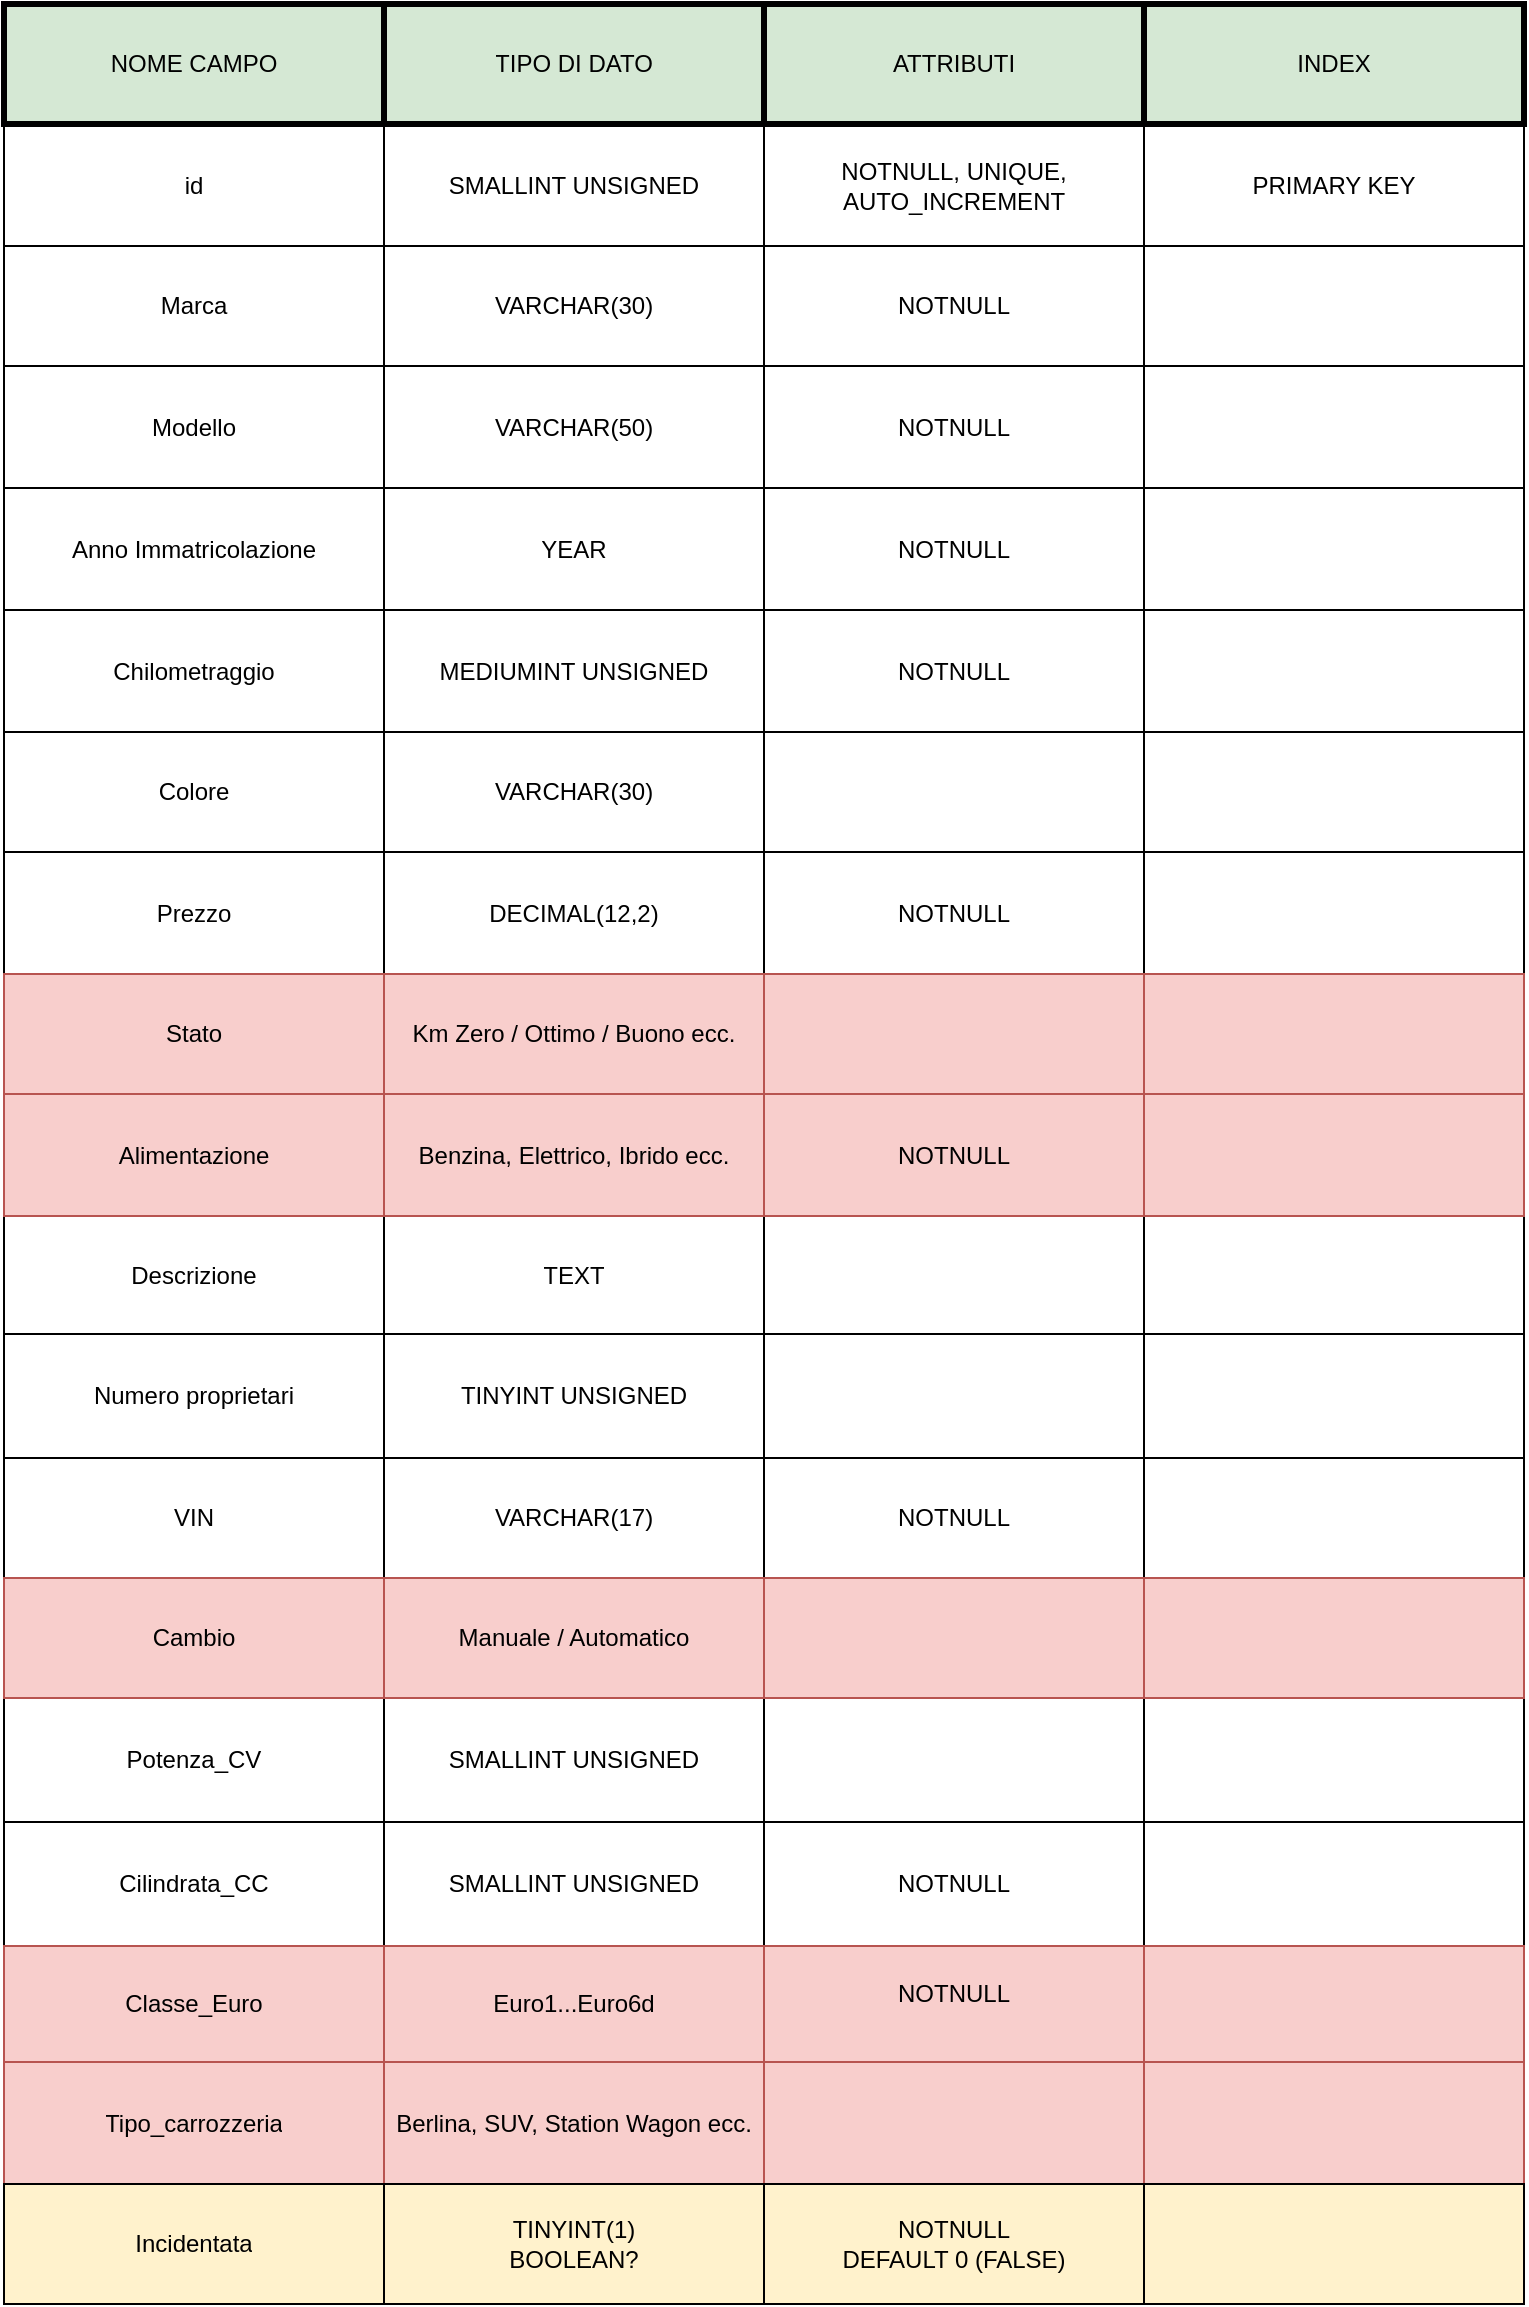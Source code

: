 <mxfile version="21.1.4" type="device">
  <diagram name="Pagina-1" id="V6hheehbaqOLhMfSG9B8">
    <mxGraphModel dx="1103" dy="1727" grid="1" gridSize="10" guides="1" tooltips="1" connect="1" arrows="1" fold="1" page="1" pageScale="1" pageWidth="827" pageHeight="1169" math="0" shadow="0">
      <root>
        <mxCell id="0" />
        <mxCell id="1" parent="0" />
        <mxCell id="Lfg--lELdL62eSdDhvft-1" value="" style="shape=table;startSize=0;container=1;collapsible=0;childLayout=tableLayout;strokeWidth=1;strokeColor=default;swimlaneFillColor=default;perimeterSpacing=1;" vertex="1" parent="1">
          <mxGeometry x="34" y="-1160" width="760" height="1150" as="geometry" />
        </mxCell>
        <mxCell id="Lfg--lELdL62eSdDhvft-2" value="" style="shape=tableRow;horizontal=0;startSize=0;swimlaneHead=0;swimlaneBody=0;strokeColor=inherit;top=0;left=0;bottom=0;right=0;collapsible=0;dropTarget=0;fillColor=none;points=[[0,0.5],[1,0.5]];portConstraint=eastwest;" vertex="1" parent="Lfg--lELdL62eSdDhvft-1">
          <mxGeometry width="760" height="60" as="geometry" />
        </mxCell>
        <mxCell id="Lfg--lELdL62eSdDhvft-3" value="&lt;div&gt;NOME CAMPO&lt;/div&gt;" style="shape=partialRectangle;html=1;whiteSpace=wrap;connectable=0;strokeColor=#000000;overflow=hidden;fillColor=#d5e8d4;top=1;left=1;bottom=1;right=1;pointerEvents=1;strokeWidth=3;perimeterSpacing=1;" vertex="1" parent="Lfg--lELdL62eSdDhvft-2">
          <mxGeometry width="190" height="60" as="geometry">
            <mxRectangle width="190" height="60" as="alternateBounds" />
          </mxGeometry>
        </mxCell>
        <mxCell id="Lfg--lELdL62eSdDhvft-4" value="TIPO DI DATO" style="shape=partialRectangle;html=1;whiteSpace=wrap;connectable=0;strokeColor=#000000;overflow=hidden;fillColor=#d5e8d4;top=1;left=1;bottom=1;right=1;pointerEvents=1;strokeWidth=3;perimeterSpacing=1;" vertex="1" parent="Lfg--lELdL62eSdDhvft-2">
          <mxGeometry x="190" width="190" height="60" as="geometry">
            <mxRectangle width="190" height="60" as="alternateBounds" />
          </mxGeometry>
        </mxCell>
        <mxCell id="Lfg--lELdL62eSdDhvft-5" value="ATTRIBUTI" style="shape=partialRectangle;html=1;whiteSpace=wrap;connectable=0;strokeColor=#000000;overflow=hidden;fillColor=#d5e8d4;top=1;left=1;bottom=1;right=1;pointerEvents=1;strokeWidth=3;perimeterSpacing=1;" vertex="1" parent="Lfg--lELdL62eSdDhvft-2">
          <mxGeometry x="380" width="190" height="60" as="geometry">
            <mxRectangle width="190" height="60" as="alternateBounds" />
          </mxGeometry>
        </mxCell>
        <mxCell id="Lfg--lELdL62eSdDhvft-6" value="INDEX" style="shape=partialRectangle;html=1;whiteSpace=wrap;connectable=0;strokeColor=#000000;overflow=hidden;fillColor=#d5e8d4;top=1;left=1;bottom=1;right=1;pointerEvents=1;strokeWidth=3;perimeterSpacing=1;" vertex="1" parent="Lfg--lELdL62eSdDhvft-2">
          <mxGeometry x="570" width="190" height="60" as="geometry">
            <mxRectangle width="190" height="60" as="alternateBounds" />
          </mxGeometry>
        </mxCell>
        <mxCell id="Lfg--lELdL62eSdDhvft-7" value="" style="shape=tableRow;horizontal=0;startSize=0;swimlaneHead=0;swimlaneBody=0;strokeColor=inherit;top=0;left=0;bottom=0;right=0;collapsible=0;dropTarget=0;fillColor=none;points=[[0,0.5],[1,0.5]];portConstraint=eastwest;" vertex="1" parent="Lfg--lELdL62eSdDhvft-1">
          <mxGeometry y="60" width="760" height="61" as="geometry" />
        </mxCell>
        <mxCell id="Lfg--lELdL62eSdDhvft-8" value="id" style="shape=partialRectangle;html=1;whiteSpace=wrap;connectable=0;strokeColor=inherit;overflow=hidden;fillColor=none;top=0;left=0;bottom=0;right=0;pointerEvents=1;" vertex="1" parent="Lfg--lELdL62eSdDhvft-7">
          <mxGeometry width="190" height="61" as="geometry">
            <mxRectangle width="190" height="61" as="alternateBounds" />
          </mxGeometry>
        </mxCell>
        <mxCell id="Lfg--lELdL62eSdDhvft-9" value="SMALLINT UNSIGNED" style="shape=partialRectangle;html=1;whiteSpace=wrap;connectable=0;strokeColor=inherit;overflow=hidden;fillColor=none;top=0;left=0;bottom=0;right=0;pointerEvents=1;" vertex="1" parent="Lfg--lELdL62eSdDhvft-7">
          <mxGeometry x="190" width="190" height="61" as="geometry">
            <mxRectangle width="190" height="61" as="alternateBounds" />
          </mxGeometry>
        </mxCell>
        <mxCell id="Lfg--lELdL62eSdDhvft-10" value="NOTNULL, UNIQUE, AUTO_INCREMENT" style="shape=partialRectangle;html=1;whiteSpace=wrap;connectable=0;strokeColor=inherit;overflow=hidden;fillColor=none;top=0;left=0;bottom=0;right=0;pointerEvents=1;" vertex="1" parent="Lfg--lELdL62eSdDhvft-7">
          <mxGeometry x="380" width="190" height="61" as="geometry">
            <mxRectangle width="190" height="61" as="alternateBounds" />
          </mxGeometry>
        </mxCell>
        <mxCell id="Lfg--lELdL62eSdDhvft-11" value="PRIMARY KEY" style="shape=partialRectangle;html=1;whiteSpace=wrap;connectable=0;strokeColor=inherit;overflow=hidden;fillColor=none;top=0;left=0;bottom=0;right=0;pointerEvents=1;" vertex="1" parent="Lfg--lELdL62eSdDhvft-7">
          <mxGeometry x="570" width="190" height="61" as="geometry">
            <mxRectangle width="190" height="61" as="alternateBounds" />
          </mxGeometry>
        </mxCell>
        <mxCell id="Lfg--lELdL62eSdDhvft-12" value="" style="shape=tableRow;horizontal=0;startSize=0;swimlaneHead=0;swimlaneBody=0;strokeColor=inherit;top=0;left=0;bottom=0;right=0;collapsible=0;dropTarget=0;fillColor=none;points=[[0,0.5],[1,0.5]];portConstraint=eastwest;" vertex="1" parent="Lfg--lELdL62eSdDhvft-1">
          <mxGeometry y="121" width="760" height="60" as="geometry" />
        </mxCell>
        <mxCell id="Lfg--lELdL62eSdDhvft-13" value="Marca" style="shape=partialRectangle;html=1;whiteSpace=wrap;connectable=0;strokeColor=inherit;overflow=hidden;fillColor=none;top=0;left=0;bottom=0;right=0;pointerEvents=1;" vertex="1" parent="Lfg--lELdL62eSdDhvft-12">
          <mxGeometry width="190" height="60" as="geometry">
            <mxRectangle width="190" height="60" as="alternateBounds" />
          </mxGeometry>
        </mxCell>
        <mxCell id="Lfg--lELdL62eSdDhvft-14" value="VARCHAR(30)" style="shape=partialRectangle;html=1;whiteSpace=wrap;connectable=0;strokeColor=inherit;overflow=hidden;fillColor=none;top=0;left=0;bottom=0;right=0;pointerEvents=1;" vertex="1" parent="Lfg--lELdL62eSdDhvft-12">
          <mxGeometry x="190" width="190" height="60" as="geometry">
            <mxRectangle width="190" height="60" as="alternateBounds" />
          </mxGeometry>
        </mxCell>
        <mxCell id="Lfg--lELdL62eSdDhvft-15" value="NOTNULL" style="shape=partialRectangle;html=1;whiteSpace=wrap;connectable=0;strokeColor=inherit;overflow=hidden;fillColor=none;top=0;left=0;bottom=0;right=0;pointerEvents=1;" vertex="1" parent="Lfg--lELdL62eSdDhvft-12">
          <mxGeometry x="380" width="190" height="60" as="geometry">
            <mxRectangle width="190" height="60" as="alternateBounds" />
          </mxGeometry>
        </mxCell>
        <mxCell id="Lfg--lELdL62eSdDhvft-16" value="" style="shape=partialRectangle;html=1;whiteSpace=wrap;connectable=0;strokeColor=inherit;overflow=hidden;fillColor=none;top=0;left=0;bottom=0;right=0;pointerEvents=1;" vertex="1" parent="Lfg--lELdL62eSdDhvft-12">
          <mxGeometry x="570" width="190" height="60" as="geometry">
            <mxRectangle width="190" height="60" as="alternateBounds" />
          </mxGeometry>
        </mxCell>
        <mxCell id="Lfg--lELdL62eSdDhvft-17" value="" style="shape=tableRow;horizontal=0;startSize=0;swimlaneHead=0;swimlaneBody=0;strokeColor=inherit;top=0;left=0;bottom=0;right=0;collapsible=0;dropTarget=0;fillColor=none;points=[[0,0.5],[1,0.5]];portConstraint=eastwest;" vertex="1" parent="Lfg--lELdL62eSdDhvft-1">
          <mxGeometry y="181" width="760" height="61" as="geometry" />
        </mxCell>
        <mxCell id="Lfg--lELdL62eSdDhvft-18" value="Modello" style="shape=partialRectangle;html=1;whiteSpace=wrap;connectable=0;strokeColor=inherit;overflow=hidden;fillColor=none;top=0;left=0;bottom=0;right=0;pointerEvents=1;" vertex="1" parent="Lfg--lELdL62eSdDhvft-17">
          <mxGeometry width="190" height="61" as="geometry">
            <mxRectangle width="190" height="61" as="alternateBounds" />
          </mxGeometry>
        </mxCell>
        <mxCell id="Lfg--lELdL62eSdDhvft-19" value="&lt;div&gt;VARCHAR(50)&lt;/div&gt;" style="shape=partialRectangle;html=1;whiteSpace=wrap;connectable=0;strokeColor=inherit;overflow=hidden;fillColor=none;top=0;left=0;bottom=0;right=0;pointerEvents=1;" vertex="1" parent="Lfg--lELdL62eSdDhvft-17">
          <mxGeometry x="190" width="190" height="61" as="geometry">
            <mxRectangle width="190" height="61" as="alternateBounds" />
          </mxGeometry>
        </mxCell>
        <mxCell id="Lfg--lELdL62eSdDhvft-20" value="NOTNULL" style="shape=partialRectangle;html=1;whiteSpace=wrap;connectable=0;strokeColor=inherit;overflow=hidden;fillColor=none;top=0;left=0;bottom=0;right=0;pointerEvents=1;" vertex="1" parent="Lfg--lELdL62eSdDhvft-17">
          <mxGeometry x="380" width="190" height="61" as="geometry">
            <mxRectangle width="190" height="61" as="alternateBounds" />
          </mxGeometry>
        </mxCell>
        <mxCell id="Lfg--lELdL62eSdDhvft-21" value="" style="shape=partialRectangle;html=1;whiteSpace=wrap;connectable=0;strokeColor=inherit;overflow=hidden;fillColor=none;top=0;left=0;bottom=0;right=0;pointerEvents=1;" vertex="1" parent="Lfg--lELdL62eSdDhvft-17">
          <mxGeometry x="570" width="190" height="61" as="geometry">
            <mxRectangle width="190" height="61" as="alternateBounds" />
          </mxGeometry>
        </mxCell>
        <mxCell id="Lfg--lELdL62eSdDhvft-22" value="" style="shape=tableRow;horizontal=0;startSize=0;swimlaneHead=0;swimlaneBody=0;strokeColor=inherit;top=0;left=0;bottom=0;right=0;collapsible=0;dropTarget=0;fillColor=none;points=[[0,0.5],[1,0.5]];portConstraint=eastwest;" vertex="1" parent="Lfg--lELdL62eSdDhvft-1">
          <mxGeometry y="242" width="760" height="61" as="geometry" />
        </mxCell>
        <mxCell id="Lfg--lELdL62eSdDhvft-23" value="Anno Immatricolazione" style="shape=partialRectangle;html=1;whiteSpace=wrap;connectable=0;strokeColor=inherit;overflow=hidden;fillColor=none;top=0;left=0;bottom=0;right=0;pointerEvents=1;" vertex="1" parent="Lfg--lELdL62eSdDhvft-22">
          <mxGeometry width="190" height="61" as="geometry">
            <mxRectangle width="190" height="61" as="alternateBounds" />
          </mxGeometry>
        </mxCell>
        <mxCell id="Lfg--lELdL62eSdDhvft-24" value="YEAR" style="shape=partialRectangle;html=1;whiteSpace=wrap;connectable=0;strokeColor=inherit;overflow=hidden;fillColor=none;top=0;left=0;bottom=0;right=0;pointerEvents=1;" vertex="1" parent="Lfg--lELdL62eSdDhvft-22">
          <mxGeometry x="190" width="190" height="61" as="geometry">
            <mxRectangle width="190" height="61" as="alternateBounds" />
          </mxGeometry>
        </mxCell>
        <mxCell id="Lfg--lELdL62eSdDhvft-25" value="NOTNULL" style="shape=partialRectangle;html=1;whiteSpace=wrap;connectable=0;strokeColor=inherit;overflow=hidden;fillColor=none;top=0;left=0;bottom=0;right=0;pointerEvents=1;" vertex="1" parent="Lfg--lELdL62eSdDhvft-22">
          <mxGeometry x="380" width="190" height="61" as="geometry">
            <mxRectangle width="190" height="61" as="alternateBounds" />
          </mxGeometry>
        </mxCell>
        <mxCell id="Lfg--lELdL62eSdDhvft-26" value="" style="shape=partialRectangle;html=1;whiteSpace=wrap;connectable=0;strokeColor=inherit;overflow=hidden;fillColor=none;top=0;left=0;bottom=0;right=0;pointerEvents=1;" vertex="1" parent="Lfg--lELdL62eSdDhvft-22">
          <mxGeometry x="570" width="190" height="61" as="geometry">
            <mxRectangle width="190" height="61" as="alternateBounds" />
          </mxGeometry>
        </mxCell>
        <mxCell id="Lfg--lELdL62eSdDhvft-27" value="" style="shape=tableRow;horizontal=0;startSize=0;swimlaneHead=0;swimlaneBody=0;strokeColor=inherit;top=0;left=0;bottom=0;right=0;collapsible=0;dropTarget=0;fillColor=none;points=[[0,0.5],[1,0.5]];portConstraint=eastwest;" vertex="1" parent="Lfg--lELdL62eSdDhvft-1">
          <mxGeometry y="303" width="760" height="61" as="geometry" />
        </mxCell>
        <mxCell id="Lfg--lELdL62eSdDhvft-28" value="Chilometraggio" style="shape=partialRectangle;html=1;whiteSpace=wrap;connectable=0;strokeColor=inherit;overflow=hidden;fillColor=none;top=0;left=0;bottom=0;right=0;pointerEvents=1;" vertex="1" parent="Lfg--lELdL62eSdDhvft-27">
          <mxGeometry width="190" height="61" as="geometry">
            <mxRectangle width="190" height="61" as="alternateBounds" />
          </mxGeometry>
        </mxCell>
        <mxCell id="Lfg--lELdL62eSdDhvft-29" value="MEDIUMINT UNSIGNED" style="shape=partialRectangle;html=1;whiteSpace=wrap;connectable=0;strokeColor=inherit;overflow=hidden;fillColor=none;top=0;left=0;bottom=0;right=0;pointerEvents=1;" vertex="1" parent="Lfg--lELdL62eSdDhvft-27">
          <mxGeometry x="190" width="190" height="61" as="geometry">
            <mxRectangle width="190" height="61" as="alternateBounds" />
          </mxGeometry>
        </mxCell>
        <mxCell id="Lfg--lELdL62eSdDhvft-30" value="NOTNULL" style="shape=partialRectangle;html=1;whiteSpace=wrap;connectable=0;strokeColor=inherit;overflow=hidden;fillColor=none;top=0;left=0;bottom=0;right=0;pointerEvents=1;" vertex="1" parent="Lfg--lELdL62eSdDhvft-27">
          <mxGeometry x="380" width="190" height="61" as="geometry">
            <mxRectangle width="190" height="61" as="alternateBounds" />
          </mxGeometry>
        </mxCell>
        <mxCell id="Lfg--lELdL62eSdDhvft-31" value="" style="shape=partialRectangle;html=1;whiteSpace=wrap;connectable=0;strokeColor=inherit;overflow=hidden;fillColor=none;top=0;left=0;bottom=0;right=0;pointerEvents=1;" vertex="1" parent="Lfg--lELdL62eSdDhvft-27">
          <mxGeometry x="570" width="190" height="61" as="geometry">
            <mxRectangle width="190" height="61" as="alternateBounds" />
          </mxGeometry>
        </mxCell>
        <mxCell id="Lfg--lELdL62eSdDhvft-32" value="" style="shape=tableRow;horizontal=0;startSize=0;swimlaneHead=0;swimlaneBody=0;strokeColor=inherit;top=0;left=0;bottom=0;right=0;collapsible=0;dropTarget=0;fillColor=none;points=[[0,0.5],[1,0.5]];portConstraint=eastwest;" vertex="1" parent="Lfg--lELdL62eSdDhvft-1">
          <mxGeometry y="364" width="760" height="60" as="geometry" />
        </mxCell>
        <mxCell id="Lfg--lELdL62eSdDhvft-33" value="Colore" style="shape=partialRectangle;html=1;whiteSpace=wrap;connectable=0;strokeColor=inherit;overflow=hidden;fillColor=none;top=0;left=0;bottom=0;right=0;pointerEvents=1;" vertex="1" parent="Lfg--lELdL62eSdDhvft-32">
          <mxGeometry width="190" height="60" as="geometry">
            <mxRectangle width="190" height="60" as="alternateBounds" />
          </mxGeometry>
        </mxCell>
        <mxCell id="Lfg--lELdL62eSdDhvft-34" value="VARCHAR(30)" style="shape=partialRectangle;html=1;whiteSpace=wrap;connectable=0;strokeColor=inherit;overflow=hidden;fillColor=none;top=0;left=0;bottom=0;right=0;pointerEvents=1;" vertex="1" parent="Lfg--lELdL62eSdDhvft-32">
          <mxGeometry x="190" width="190" height="60" as="geometry">
            <mxRectangle width="190" height="60" as="alternateBounds" />
          </mxGeometry>
        </mxCell>
        <mxCell id="Lfg--lELdL62eSdDhvft-35" value="" style="shape=partialRectangle;html=1;whiteSpace=wrap;connectable=0;strokeColor=inherit;overflow=hidden;fillColor=none;top=0;left=0;bottom=0;right=0;pointerEvents=1;" vertex="1" parent="Lfg--lELdL62eSdDhvft-32">
          <mxGeometry x="380" width="190" height="60" as="geometry">
            <mxRectangle width="190" height="60" as="alternateBounds" />
          </mxGeometry>
        </mxCell>
        <mxCell id="Lfg--lELdL62eSdDhvft-36" value="" style="shape=partialRectangle;html=1;whiteSpace=wrap;connectable=0;strokeColor=inherit;overflow=hidden;fillColor=none;top=0;left=0;bottom=0;right=0;pointerEvents=1;" vertex="1" parent="Lfg--lELdL62eSdDhvft-32">
          <mxGeometry x="570" width="190" height="60" as="geometry">
            <mxRectangle width="190" height="60" as="alternateBounds" />
          </mxGeometry>
        </mxCell>
        <mxCell id="Lfg--lELdL62eSdDhvft-37" value="" style="shape=tableRow;horizontal=0;startSize=0;swimlaneHead=0;swimlaneBody=0;strokeColor=inherit;top=0;left=0;bottom=0;right=0;collapsible=0;dropTarget=0;fillColor=none;points=[[0,0.5],[1,0.5]];portConstraint=eastwest;" vertex="1" parent="Lfg--lELdL62eSdDhvft-1">
          <mxGeometry y="424" width="760" height="61" as="geometry" />
        </mxCell>
        <mxCell id="Lfg--lELdL62eSdDhvft-38" value="Prezzo" style="shape=partialRectangle;html=1;whiteSpace=wrap;connectable=0;strokeColor=inherit;overflow=hidden;fillColor=none;top=0;left=0;bottom=0;right=0;pointerEvents=1;" vertex="1" parent="Lfg--lELdL62eSdDhvft-37">
          <mxGeometry width="190" height="61" as="geometry">
            <mxRectangle width="190" height="61" as="alternateBounds" />
          </mxGeometry>
        </mxCell>
        <mxCell id="Lfg--lELdL62eSdDhvft-39" value="&lt;div&gt;DECIMAL(12,2)&lt;/div&gt;" style="shape=partialRectangle;html=1;whiteSpace=wrap;connectable=0;strokeColor=inherit;overflow=hidden;fillColor=none;top=0;left=0;bottom=0;right=0;pointerEvents=1;" vertex="1" parent="Lfg--lELdL62eSdDhvft-37">
          <mxGeometry x="190" width="190" height="61" as="geometry">
            <mxRectangle width="190" height="61" as="alternateBounds" />
          </mxGeometry>
        </mxCell>
        <mxCell id="Lfg--lELdL62eSdDhvft-40" value="NOTNULL" style="shape=partialRectangle;html=1;whiteSpace=wrap;connectable=0;strokeColor=inherit;overflow=hidden;fillColor=none;top=0;left=0;bottom=0;right=0;pointerEvents=1;" vertex="1" parent="Lfg--lELdL62eSdDhvft-37">
          <mxGeometry x="380" width="190" height="61" as="geometry">
            <mxRectangle width="190" height="61" as="alternateBounds" />
          </mxGeometry>
        </mxCell>
        <mxCell id="Lfg--lELdL62eSdDhvft-41" value="" style="shape=partialRectangle;html=1;whiteSpace=wrap;connectable=0;strokeColor=inherit;overflow=hidden;fillColor=none;top=0;left=0;bottom=0;right=0;pointerEvents=1;" vertex="1" parent="Lfg--lELdL62eSdDhvft-37">
          <mxGeometry x="570" width="190" height="61" as="geometry">
            <mxRectangle width="190" height="61" as="alternateBounds" />
          </mxGeometry>
        </mxCell>
        <mxCell id="Lfg--lELdL62eSdDhvft-42" value="" style="shape=tableRow;horizontal=0;startSize=0;swimlaneHead=0;swimlaneBody=0;strokeColor=inherit;top=0;left=0;bottom=0;right=0;collapsible=0;dropTarget=0;fillColor=none;points=[[0,0.5],[1,0.5]];portConstraint=eastwest;" vertex="1" parent="Lfg--lELdL62eSdDhvft-1">
          <mxGeometry y="485" width="760" height="60" as="geometry" />
        </mxCell>
        <mxCell id="Lfg--lELdL62eSdDhvft-43" value="Stato" style="shape=partialRectangle;html=1;whiteSpace=wrap;connectable=0;strokeColor=#b85450;overflow=hidden;fillColor=#f8cecc;top=1;left=1;bottom=1;right=1;pointerEvents=1;" vertex="1" parent="Lfg--lELdL62eSdDhvft-42">
          <mxGeometry width="190" height="60" as="geometry">
            <mxRectangle width="190" height="60" as="alternateBounds" />
          </mxGeometry>
        </mxCell>
        <mxCell id="Lfg--lELdL62eSdDhvft-44" value="Km Zero / Ottimo / Buono ecc." style="shape=partialRectangle;html=1;whiteSpace=wrap;connectable=0;strokeColor=#b85450;overflow=hidden;fillColor=#f8cecc;top=1;left=1;bottom=1;right=1;pointerEvents=1;" vertex="1" parent="Lfg--lELdL62eSdDhvft-42">
          <mxGeometry x="190" width="190" height="60" as="geometry">
            <mxRectangle width="190" height="60" as="alternateBounds" />
          </mxGeometry>
        </mxCell>
        <mxCell id="Lfg--lELdL62eSdDhvft-45" value="" style="shape=partialRectangle;html=1;whiteSpace=wrap;connectable=0;strokeColor=#b85450;overflow=hidden;fillColor=#f8cecc;top=1;left=1;bottom=1;right=1;pointerEvents=1;" vertex="1" parent="Lfg--lELdL62eSdDhvft-42">
          <mxGeometry x="380" width="190" height="60" as="geometry">
            <mxRectangle width="190" height="60" as="alternateBounds" />
          </mxGeometry>
        </mxCell>
        <mxCell id="Lfg--lELdL62eSdDhvft-46" value="" style="shape=partialRectangle;html=1;whiteSpace=wrap;connectable=0;strokeColor=#b85450;overflow=hidden;fillColor=#f8cecc;top=1;left=1;bottom=1;right=1;pointerEvents=1;" vertex="1" parent="Lfg--lELdL62eSdDhvft-42">
          <mxGeometry x="570" width="190" height="60" as="geometry">
            <mxRectangle width="190" height="60" as="alternateBounds" />
          </mxGeometry>
        </mxCell>
        <mxCell id="Lfg--lELdL62eSdDhvft-47" value="" style="shape=tableRow;horizontal=0;startSize=0;swimlaneHead=0;swimlaneBody=0;strokeColor=inherit;top=0;left=0;bottom=0;right=0;collapsible=0;dropTarget=0;fillColor=none;points=[[0,0.5],[1,0.5]];portConstraint=eastwest;" vertex="1" parent="Lfg--lELdL62eSdDhvft-1">
          <mxGeometry y="545" width="760" height="61" as="geometry" />
        </mxCell>
        <mxCell id="Lfg--lELdL62eSdDhvft-48" value="Alimentazione" style="shape=partialRectangle;html=1;whiteSpace=wrap;connectable=0;strokeColor=#b85450;overflow=hidden;fillColor=#f8cecc;top=1;left=1;bottom=1;right=1;pointerEvents=1;" vertex="1" parent="Lfg--lELdL62eSdDhvft-47">
          <mxGeometry width="190" height="61" as="geometry">
            <mxRectangle width="190" height="61" as="alternateBounds" />
          </mxGeometry>
        </mxCell>
        <mxCell id="Lfg--lELdL62eSdDhvft-49" value="Benzina, Elettrico, Ibrido ecc." style="shape=partialRectangle;html=1;whiteSpace=wrap;connectable=0;strokeColor=#b85450;overflow=hidden;fillColor=#f8cecc;top=1;left=1;bottom=1;right=1;pointerEvents=1;" vertex="1" parent="Lfg--lELdL62eSdDhvft-47">
          <mxGeometry x="190" width="190" height="61" as="geometry">
            <mxRectangle width="190" height="61" as="alternateBounds" />
          </mxGeometry>
        </mxCell>
        <mxCell id="Lfg--lELdL62eSdDhvft-50" value="NOTNULL" style="shape=partialRectangle;html=1;whiteSpace=wrap;connectable=0;strokeColor=#b85450;overflow=hidden;fillColor=#f8cecc;top=1;left=1;bottom=1;right=1;pointerEvents=1;" vertex="1" parent="Lfg--lELdL62eSdDhvft-47">
          <mxGeometry x="380" width="190" height="61" as="geometry">
            <mxRectangle width="190" height="61" as="alternateBounds" />
          </mxGeometry>
        </mxCell>
        <mxCell id="Lfg--lELdL62eSdDhvft-51" value="" style="shape=partialRectangle;html=1;whiteSpace=wrap;connectable=0;strokeColor=#b85450;overflow=hidden;fillColor=#f8cecc;top=1;left=1;bottom=1;right=1;pointerEvents=1;" vertex="1" parent="Lfg--lELdL62eSdDhvft-47">
          <mxGeometry x="570" width="190" height="61" as="geometry">
            <mxRectangle width="190" height="61" as="alternateBounds" />
          </mxGeometry>
        </mxCell>
        <mxCell id="Lfg--lELdL62eSdDhvft-52" value="" style="shape=tableRow;horizontal=0;startSize=0;swimlaneHead=0;swimlaneBody=0;strokeColor=inherit;top=0;left=0;bottom=0;right=0;collapsible=0;dropTarget=0;fillColor=none;points=[[0,0.5],[1,0.5]];portConstraint=eastwest;" vertex="1" parent="Lfg--lELdL62eSdDhvft-1">
          <mxGeometry y="606" width="760" height="59" as="geometry" />
        </mxCell>
        <mxCell id="Lfg--lELdL62eSdDhvft-53" value="Descrizione" style="shape=partialRectangle;html=1;whiteSpace=wrap;connectable=0;strokeColor=inherit;overflow=hidden;fillColor=none;top=0;left=0;bottom=0;right=0;pointerEvents=1;" vertex="1" parent="Lfg--lELdL62eSdDhvft-52">
          <mxGeometry width="190" height="59" as="geometry">
            <mxRectangle width="190" height="59" as="alternateBounds" />
          </mxGeometry>
        </mxCell>
        <mxCell id="Lfg--lELdL62eSdDhvft-54" value="TEXT" style="shape=partialRectangle;html=1;whiteSpace=wrap;connectable=0;strokeColor=inherit;overflow=hidden;fillColor=none;top=0;left=0;bottom=0;right=0;pointerEvents=1;" vertex="1" parent="Lfg--lELdL62eSdDhvft-52">
          <mxGeometry x="190" width="190" height="59" as="geometry">
            <mxRectangle width="190" height="59" as="alternateBounds" />
          </mxGeometry>
        </mxCell>
        <mxCell id="Lfg--lELdL62eSdDhvft-55" value="" style="shape=partialRectangle;html=1;whiteSpace=wrap;connectable=0;strokeColor=inherit;overflow=hidden;fillColor=none;top=0;left=0;bottom=0;right=0;pointerEvents=1;" vertex="1" parent="Lfg--lELdL62eSdDhvft-52">
          <mxGeometry x="380" width="190" height="59" as="geometry">
            <mxRectangle width="190" height="59" as="alternateBounds" />
          </mxGeometry>
        </mxCell>
        <mxCell id="Lfg--lELdL62eSdDhvft-56" value="" style="shape=partialRectangle;html=1;whiteSpace=wrap;connectable=0;strokeColor=inherit;overflow=hidden;fillColor=none;top=0;left=0;bottom=0;right=0;pointerEvents=1;" vertex="1" parent="Lfg--lELdL62eSdDhvft-52">
          <mxGeometry x="570" width="190" height="59" as="geometry">
            <mxRectangle width="190" height="59" as="alternateBounds" />
          </mxGeometry>
        </mxCell>
        <mxCell id="Lfg--lELdL62eSdDhvft-57" value="" style="shape=tableRow;horizontal=0;startSize=0;swimlaneHead=0;swimlaneBody=0;strokeColor=inherit;top=0;left=0;bottom=0;right=0;collapsible=0;dropTarget=0;fillColor=none;points=[[0,0.5],[1,0.5]];portConstraint=eastwest;" vertex="1" parent="Lfg--lELdL62eSdDhvft-1">
          <mxGeometry y="665" width="760" height="62" as="geometry" />
        </mxCell>
        <mxCell id="Lfg--lELdL62eSdDhvft-58" value="Numero proprietari" style="shape=partialRectangle;html=1;whiteSpace=wrap;connectable=0;strokeColor=inherit;overflow=hidden;fillColor=none;top=0;left=0;bottom=0;right=0;pointerEvents=1;" vertex="1" parent="Lfg--lELdL62eSdDhvft-57">
          <mxGeometry width="190" height="62" as="geometry">
            <mxRectangle width="190" height="62" as="alternateBounds" />
          </mxGeometry>
        </mxCell>
        <mxCell id="Lfg--lELdL62eSdDhvft-59" value="TINYINT UNSIGNED" style="shape=partialRectangle;html=1;whiteSpace=wrap;connectable=0;strokeColor=inherit;overflow=hidden;fillColor=none;top=0;left=0;bottom=0;right=0;pointerEvents=1;" vertex="1" parent="Lfg--lELdL62eSdDhvft-57">
          <mxGeometry x="190" width="190" height="62" as="geometry">
            <mxRectangle width="190" height="62" as="alternateBounds" />
          </mxGeometry>
        </mxCell>
        <mxCell id="Lfg--lELdL62eSdDhvft-60" value="" style="shape=partialRectangle;html=1;whiteSpace=wrap;connectable=0;strokeColor=inherit;overflow=hidden;fillColor=none;top=0;left=0;bottom=0;right=0;pointerEvents=1;" vertex="1" parent="Lfg--lELdL62eSdDhvft-57">
          <mxGeometry x="380" width="190" height="62" as="geometry">
            <mxRectangle width="190" height="62" as="alternateBounds" />
          </mxGeometry>
        </mxCell>
        <mxCell id="Lfg--lELdL62eSdDhvft-61" value="" style="shape=partialRectangle;html=1;whiteSpace=wrap;connectable=0;strokeColor=inherit;overflow=hidden;fillColor=none;top=0;left=0;bottom=0;right=0;pointerEvents=1;" vertex="1" parent="Lfg--lELdL62eSdDhvft-57">
          <mxGeometry x="570" width="190" height="62" as="geometry">
            <mxRectangle width="190" height="62" as="alternateBounds" />
          </mxGeometry>
        </mxCell>
        <mxCell id="Lfg--lELdL62eSdDhvft-62" value="" style="shape=tableRow;horizontal=0;startSize=0;swimlaneHead=0;swimlaneBody=0;strokeColor=inherit;top=0;left=0;bottom=0;right=0;collapsible=0;dropTarget=0;fillColor=none;points=[[0,0.5],[1,0.5]];portConstraint=eastwest;" vertex="1" parent="Lfg--lELdL62eSdDhvft-1">
          <mxGeometry y="727" width="760" height="60" as="geometry" />
        </mxCell>
        <mxCell id="Lfg--lELdL62eSdDhvft-63" value="VIN" style="shape=partialRectangle;html=1;whiteSpace=wrap;connectable=0;strokeColor=inherit;overflow=hidden;fillColor=none;top=0;left=0;bottom=0;right=0;pointerEvents=1;" vertex="1" parent="Lfg--lELdL62eSdDhvft-62">
          <mxGeometry width="190" height="60" as="geometry">
            <mxRectangle width="190" height="60" as="alternateBounds" />
          </mxGeometry>
        </mxCell>
        <mxCell id="Lfg--lELdL62eSdDhvft-64" value="VARCHAR(17)" style="shape=partialRectangle;html=1;whiteSpace=wrap;connectable=0;strokeColor=inherit;overflow=hidden;fillColor=none;top=0;left=0;bottom=0;right=0;pointerEvents=1;" vertex="1" parent="Lfg--lELdL62eSdDhvft-62">
          <mxGeometry x="190" width="190" height="60" as="geometry">
            <mxRectangle width="190" height="60" as="alternateBounds" />
          </mxGeometry>
        </mxCell>
        <mxCell id="Lfg--lELdL62eSdDhvft-65" value="NOTNULL" style="shape=partialRectangle;html=1;whiteSpace=wrap;connectable=0;strokeColor=inherit;overflow=hidden;fillColor=none;top=0;left=0;bottom=0;right=0;pointerEvents=1;" vertex="1" parent="Lfg--lELdL62eSdDhvft-62">
          <mxGeometry x="380" width="190" height="60" as="geometry">
            <mxRectangle width="190" height="60" as="alternateBounds" />
          </mxGeometry>
        </mxCell>
        <mxCell id="Lfg--lELdL62eSdDhvft-66" value="" style="shape=partialRectangle;html=1;whiteSpace=wrap;connectable=0;strokeColor=inherit;overflow=hidden;fillColor=none;top=0;left=0;bottom=0;right=0;pointerEvents=1;" vertex="1" parent="Lfg--lELdL62eSdDhvft-62">
          <mxGeometry x="570" width="190" height="60" as="geometry">
            <mxRectangle width="190" height="60" as="alternateBounds" />
          </mxGeometry>
        </mxCell>
        <mxCell id="Lfg--lELdL62eSdDhvft-67" value="" style="shape=tableRow;horizontal=0;startSize=0;swimlaneHead=0;swimlaneBody=0;strokeColor=inherit;top=0;left=0;bottom=0;right=0;collapsible=0;dropTarget=0;fillColor=none;points=[[0,0.5],[1,0.5]];portConstraint=eastwest;" vertex="1" parent="Lfg--lELdL62eSdDhvft-1">
          <mxGeometry y="787" width="760" height="60" as="geometry" />
        </mxCell>
        <mxCell id="Lfg--lELdL62eSdDhvft-68" value="Cambio" style="shape=partialRectangle;html=1;whiteSpace=wrap;connectable=0;strokeColor=#b85450;overflow=hidden;fillColor=#f8cecc;top=1;left=1;bottom=1;right=1;pointerEvents=1;" vertex="1" parent="Lfg--lELdL62eSdDhvft-67">
          <mxGeometry width="190" height="60" as="geometry">
            <mxRectangle width="190" height="60" as="alternateBounds" />
          </mxGeometry>
        </mxCell>
        <mxCell id="Lfg--lELdL62eSdDhvft-69" value="Manuale / Automatico" style="shape=partialRectangle;html=1;whiteSpace=wrap;connectable=0;strokeColor=#b85450;overflow=hidden;fillColor=#f8cecc;top=1;left=1;bottom=1;right=1;pointerEvents=1;" vertex="1" parent="Lfg--lELdL62eSdDhvft-67">
          <mxGeometry x="190" width="190" height="60" as="geometry">
            <mxRectangle width="190" height="60" as="alternateBounds" />
          </mxGeometry>
        </mxCell>
        <mxCell id="Lfg--lELdL62eSdDhvft-70" value="" style="shape=partialRectangle;html=1;whiteSpace=wrap;connectable=0;strokeColor=#b85450;overflow=hidden;fillColor=#f8cecc;top=1;left=1;bottom=1;right=1;pointerEvents=1;" vertex="1" parent="Lfg--lELdL62eSdDhvft-67">
          <mxGeometry x="380" width="190" height="60" as="geometry">
            <mxRectangle width="190" height="60" as="alternateBounds" />
          </mxGeometry>
        </mxCell>
        <mxCell id="Lfg--lELdL62eSdDhvft-71" value="" style="shape=partialRectangle;html=1;whiteSpace=wrap;connectable=0;strokeColor=#b85450;overflow=hidden;fillColor=#f8cecc;top=1;left=1;bottom=1;right=1;pointerEvents=1;" vertex="1" parent="Lfg--lELdL62eSdDhvft-67">
          <mxGeometry x="570" width="190" height="60" as="geometry">
            <mxRectangle width="190" height="60" as="alternateBounds" />
          </mxGeometry>
        </mxCell>
        <mxCell id="Lfg--lELdL62eSdDhvft-72" value="" style="shape=tableRow;horizontal=0;startSize=0;swimlaneHead=0;swimlaneBody=0;strokeColor=inherit;top=0;left=0;bottom=0;right=0;collapsible=0;dropTarget=0;fillColor=none;points=[[0,0.5],[1,0.5]];portConstraint=eastwest;" vertex="1" parent="Lfg--lELdL62eSdDhvft-1">
          <mxGeometry y="847" width="760" height="62" as="geometry" />
        </mxCell>
        <mxCell id="Lfg--lELdL62eSdDhvft-73" value="Potenza_CV" style="shape=partialRectangle;html=1;whiteSpace=wrap;connectable=0;strokeColor=inherit;overflow=hidden;fillColor=none;top=0;left=0;bottom=0;right=0;pointerEvents=1;" vertex="1" parent="Lfg--lELdL62eSdDhvft-72">
          <mxGeometry width="190" height="62" as="geometry">
            <mxRectangle width="190" height="62" as="alternateBounds" />
          </mxGeometry>
        </mxCell>
        <mxCell id="Lfg--lELdL62eSdDhvft-74" value="SMALLINT UNSIGNED" style="shape=partialRectangle;html=1;whiteSpace=wrap;connectable=0;strokeColor=inherit;overflow=hidden;fillColor=none;top=0;left=0;bottom=0;right=0;pointerEvents=1;" vertex="1" parent="Lfg--lELdL62eSdDhvft-72">
          <mxGeometry x="190" width="190" height="62" as="geometry">
            <mxRectangle width="190" height="62" as="alternateBounds" />
          </mxGeometry>
        </mxCell>
        <mxCell id="Lfg--lELdL62eSdDhvft-75" value="" style="shape=partialRectangle;html=1;whiteSpace=wrap;connectable=0;strokeColor=inherit;overflow=hidden;fillColor=none;top=0;left=0;bottom=0;right=0;pointerEvents=1;" vertex="1" parent="Lfg--lELdL62eSdDhvft-72">
          <mxGeometry x="380" width="190" height="62" as="geometry">
            <mxRectangle width="190" height="62" as="alternateBounds" />
          </mxGeometry>
        </mxCell>
        <mxCell id="Lfg--lELdL62eSdDhvft-76" value="" style="shape=partialRectangle;html=1;whiteSpace=wrap;connectable=0;strokeColor=inherit;overflow=hidden;fillColor=none;top=0;left=0;bottom=0;right=0;pointerEvents=1;" vertex="1" parent="Lfg--lELdL62eSdDhvft-72">
          <mxGeometry x="570" width="190" height="62" as="geometry">
            <mxRectangle width="190" height="62" as="alternateBounds" />
          </mxGeometry>
        </mxCell>
        <mxCell id="Lfg--lELdL62eSdDhvft-192" value="" style="shape=tableRow;horizontal=0;startSize=0;swimlaneHead=0;swimlaneBody=0;strokeColor=inherit;top=0;left=0;bottom=0;right=0;collapsible=0;dropTarget=0;fillColor=none;points=[[0,0.5],[1,0.5]];portConstraint=eastwest;" vertex="1" parent="Lfg--lELdL62eSdDhvft-1">
          <mxGeometry y="909" width="760" height="62" as="geometry" />
        </mxCell>
        <mxCell id="Lfg--lELdL62eSdDhvft-193" value="Cilindrata_CC" style="shape=partialRectangle;html=1;whiteSpace=wrap;connectable=0;strokeColor=inherit;overflow=hidden;fillColor=none;top=0;left=0;bottom=0;right=0;pointerEvents=1;" vertex="1" parent="Lfg--lELdL62eSdDhvft-192">
          <mxGeometry width="190" height="62" as="geometry">
            <mxRectangle width="190" height="62" as="alternateBounds" />
          </mxGeometry>
        </mxCell>
        <mxCell id="Lfg--lELdL62eSdDhvft-194" value="SMALLINT UNSIGNED" style="shape=partialRectangle;html=1;whiteSpace=wrap;connectable=0;strokeColor=inherit;overflow=hidden;fillColor=none;top=0;left=0;bottom=0;right=0;pointerEvents=1;" vertex="1" parent="Lfg--lELdL62eSdDhvft-192">
          <mxGeometry x="190" width="190" height="62" as="geometry">
            <mxRectangle width="190" height="62" as="alternateBounds" />
          </mxGeometry>
        </mxCell>
        <mxCell id="Lfg--lELdL62eSdDhvft-195" value="NOTNULL" style="shape=partialRectangle;html=1;whiteSpace=wrap;connectable=0;strokeColor=inherit;overflow=hidden;fillColor=none;top=0;left=0;bottom=0;right=0;pointerEvents=1;" vertex="1" parent="Lfg--lELdL62eSdDhvft-192">
          <mxGeometry x="380" width="190" height="62" as="geometry">
            <mxRectangle width="190" height="62" as="alternateBounds" />
          </mxGeometry>
        </mxCell>
        <mxCell id="Lfg--lELdL62eSdDhvft-196" value="" style="shape=partialRectangle;html=1;whiteSpace=wrap;connectable=0;strokeColor=inherit;overflow=hidden;fillColor=none;top=0;left=0;bottom=0;right=0;pointerEvents=1;" vertex="1" parent="Lfg--lELdL62eSdDhvft-192">
          <mxGeometry x="570" width="190" height="62" as="geometry">
            <mxRectangle width="190" height="62" as="alternateBounds" />
          </mxGeometry>
        </mxCell>
        <mxCell id="Lfg--lELdL62eSdDhvft-207" value="" style="shape=tableRow;horizontal=0;startSize=0;swimlaneHead=0;swimlaneBody=0;strokeColor=inherit;top=0;left=0;bottom=0;right=0;collapsible=0;dropTarget=0;fillColor=none;points=[[0,0.5],[1,0.5]];portConstraint=eastwest;" vertex="1" parent="Lfg--lELdL62eSdDhvft-1">
          <mxGeometry y="971" width="760" height="58" as="geometry" />
        </mxCell>
        <mxCell id="Lfg--lELdL62eSdDhvft-208" value="&lt;div&gt;Classe_Euro&lt;/div&gt;" style="shape=partialRectangle;html=1;whiteSpace=wrap;connectable=0;strokeColor=#b85450;overflow=hidden;fillColor=#f8cecc;top=1;left=1;bottom=1;right=1;pointerEvents=1;" vertex="1" parent="Lfg--lELdL62eSdDhvft-207">
          <mxGeometry width="190" height="58" as="geometry">
            <mxRectangle width="190" height="58" as="alternateBounds" />
          </mxGeometry>
        </mxCell>
        <mxCell id="Lfg--lELdL62eSdDhvft-209" value="Euro1...Euro6d" style="shape=partialRectangle;html=1;whiteSpace=wrap;connectable=0;strokeColor=#b85450;overflow=hidden;fillColor=#f8cecc;top=1;left=1;bottom=1;right=1;pointerEvents=1;" vertex="1" parent="Lfg--lELdL62eSdDhvft-207">
          <mxGeometry x="190" width="190" height="58" as="geometry">
            <mxRectangle width="190" height="58" as="alternateBounds" />
          </mxGeometry>
        </mxCell>
        <mxCell id="Lfg--lELdL62eSdDhvft-210" value="&#xa;NOTNULL&#xa;&#xa;" style="shape=partialRectangle;html=1;whiteSpace=wrap;connectable=0;strokeColor=#b85450;overflow=hidden;fillColor=#f8cecc;top=1;left=1;bottom=1;right=1;pointerEvents=1;" vertex="1" parent="Lfg--lELdL62eSdDhvft-207">
          <mxGeometry x="380" width="190" height="58" as="geometry">
            <mxRectangle width="190" height="58" as="alternateBounds" />
          </mxGeometry>
        </mxCell>
        <mxCell id="Lfg--lELdL62eSdDhvft-211" value="" style="shape=partialRectangle;html=1;whiteSpace=wrap;connectable=0;strokeColor=#b85450;overflow=hidden;fillColor=#f8cecc;top=1;left=1;bottom=1;right=1;pointerEvents=1;" vertex="1" parent="Lfg--lELdL62eSdDhvft-207">
          <mxGeometry x="570" width="190" height="58" as="geometry">
            <mxRectangle width="190" height="58" as="alternateBounds" />
          </mxGeometry>
        </mxCell>
        <mxCell id="Lfg--lELdL62eSdDhvft-292" value="" style="shape=tableRow;horizontal=0;startSize=0;swimlaneHead=0;swimlaneBody=0;strokeColor=inherit;top=0;left=0;bottom=0;right=0;collapsible=0;dropTarget=0;fillColor=none;points=[[0,0.5],[1,0.5]];portConstraint=eastwest;" vertex="1" parent="Lfg--lELdL62eSdDhvft-1">
          <mxGeometry y="1029" width="760" height="61" as="geometry" />
        </mxCell>
        <mxCell id="Lfg--lELdL62eSdDhvft-293" value="Tipo_carrozzeria" style="shape=partialRectangle;html=1;whiteSpace=wrap;connectable=0;strokeColor=#b85450;overflow=hidden;fillColor=#f8cecc;top=1;left=1;bottom=1;right=1;pointerEvents=1;" vertex="1" parent="Lfg--lELdL62eSdDhvft-292">
          <mxGeometry width="190" height="61" as="geometry">
            <mxRectangle width="190" height="61" as="alternateBounds" />
          </mxGeometry>
        </mxCell>
        <mxCell id="Lfg--lELdL62eSdDhvft-294" value="Berlina, SUV, Station Wagon ecc." style="shape=partialRectangle;html=1;whiteSpace=wrap;connectable=0;strokeColor=#b85450;overflow=hidden;fillColor=#f8cecc;top=1;left=1;bottom=1;right=1;pointerEvents=1;" vertex="1" parent="Lfg--lELdL62eSdDhvft-292">
          <mxGeometry x="190" width="190" height="61" as="geometry">
            <mxRectangle width="190" height="61" as="alternateBounds" />
          </mxGeometry>
        </mxCell>
        <mxCell id="Lfg--lELdL62eSdDhvft-295" value="" style="shape=partialRectangle;html=1;whiteSpace=wrap;connectable=0;strokeColor=#b85450;overflow=hidden;fillColor=#f8cecc;top=1;left=1;bottom=1;right=1;pointerEvents=1;" vertex="1" parent="Lfg--lELdL62eSdDhvft-292">
          <mxGeometry x="380" width="190" height="61" as="geometry">
            <mxRectangle width="190" height="61" as="alternateBounds" />
          </mxGeometry>
        </mxCell>
        <mxCell id="Lfg--lELdL62eSdDhvft-296" value="" style="shape=partialRectangle;html=1;whiteSpace=wrap;connectable=0;strokeColor=#b85450;overflow=hidden;fillColor=#f8cecc;top=1;left=1;bottom=1;right=1;pointerEvents=1;" vertex="1" parent="Lfg--lELdL62eSdDhvft-292">
          <mxGeometry x="570" width="190" height="61" as="geometry">
            <mxRectangle width="190" height="61" as="alternateBounds" />
          </mxGeometry>
        </mxCell>
        <mxCell id="Lfg--lELdL62eSdDhvft-297" value="" style="shape=tableRow;horizontal=0;startSize=0;swimlaneHead=0;swimlaneBody=0;strokeColor=inherit;top=0;left=0;bottom=0;right=0;collapsible=0;dropTarget=0;fillColor=none;points=[[0,0.5],[1,0.5]];portConstraint=eastwest;" vertex="1" parent="Lfg--lELdL62eSdDhvft-1">
          <mxGeometry y="1090" width="760" height="60" as="geometry" />
        </mxCell>
        <mxCell id="Lfg--lELdL62eSdDhvft-298" value="Incidentata" style="shape=partialRectangle;html=1;whiteSpace=wrap;connectable=0;strokeColor=#000000;overflow=hidden;fillColor=#fff2cc;top=1;left=1;bottom=1;right=1;pointerEvents=1;" vertex="1" parent="Lfg--lELdL62eSdDhvft-297">
          <mxGeometry width="190" height="60" as="geometry">
            <mxRectangle width="190" height="60" as="alternateBounds" />
          </mxGeometry>
        </mxCell>
        <mxCell id="Lfg--lELdL62eSdDhvft-299" value="&lt;div&gt;TINYINT(1)&lt;/div&gt;&lt;div&gt;BOOLEAN?&lt;br&gt;&lt;/div&gt;" style="shape=partialRectangle;html=1;whiteSpace=wrap;connectable=0;strokeColor=#000000;overflow=hidden;fillColor=#fff2cc;top=1;left=1;bottom=1;right=1;pointerEvents=1;" vertex="1" parent="Lfg--lELdL62eSdDhvft-297">
          <mxGeometry x="190" width="190" height="60" as="geometry">
            <mxRectangle width="190" height="60" as="alternateBounds" />
          </mxGeometry>
        </mxCell>
        <mxCell id="Lfg--lELdL62eSdDhvft-300" value="NOTNULL&lt;br&gt;DEFAULT 0 (FALSE)" style="shape=partialRectangle;html=1;whiteSpace=wrap;connectable=0;strokeColor=#000000;overflow=hidden;fillColor=#fff2cc;top=1;left=1;bottom=1;right=1;pointerEvents=1;" vertex="1" parent="Lfg--lELdL62eSdDhvft-297">
          <mxGeometry x="380" width="190" height="60" as="geometry">
            <mxRectangle width="190" height="60" as="alternateBounds" />
          </mxGeometry>
        </mxCell>
        <mxCell id="Lfg--lELdL62eSdDhvft-301" value="" style="shape=partialRectangle;html=1;whiteSpace=wrap;connectable=0;strokeColor=#000000;overflow=hidden;fillColor=#fff2cc;top=1;left=1;bottom=1;right=1;pointerEvents=1;" vertex="1" parent="Lfg--lELdL62eSdDhvft-297">
          <mxGeometry x="570" width="190" height="60" as="geometry">
            <mxRectangle width="190" height="60" as="alternateBounds" />
          </mxGeometry>
        </mxCell>
      </root>
    </mxGraphModel>
  </diagram>
</mxfile>
